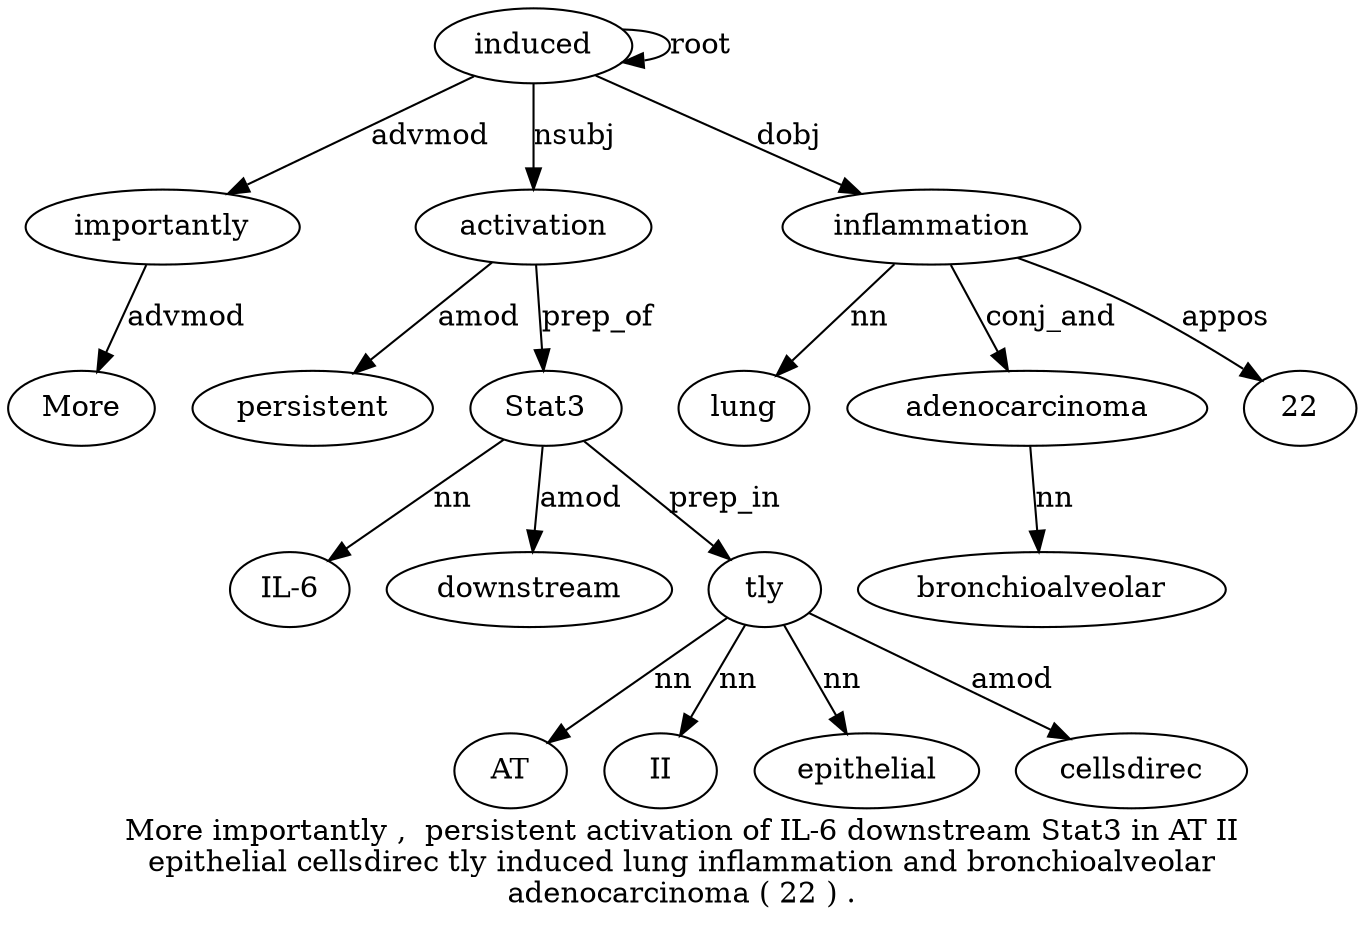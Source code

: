 digraph "More importantly ,  persistent activation of IL-6 downstream Stat3 in AT II epithelial cellsdirec tly induced lung inflammation and bronchioalveolar adenocarcinoma ( 22 ) ." {
label="More importantly ,  persistent activation of IL-6 downstream Stat3 in AT II
epithelial cellsdirec tly induced lung inflammation and bronchioalveolar
adenocarcinoma ( 22 ) .";
importantly2 [style=filled, fillcolor=white, label=importantly];
More1 [style=filled, fillcolor=white, label=More];
importantly2 -> More1  [label=advmod];
induced16 [style=filled, fillcolor=white, label=induced];
induced16 -> importantly2  [label=advmod];
activation5 [style=filled, fillcolor=white, label=activation];
persistent4 [style=filled, fillcolor=white, label=persistent];
activation5 -> persistent4  [label=amod];
induced16 -> activation5  [label=nsubj];
Stat39 [style=filled, fillcolor=white, label=Stat3];
"IL-67" [style=filled, fillcolor=white, label="IL-6"];
Stat39 -> "IL-67"  [label=nn];
downstream8 [style=filled, fillcolor=white, label=downstream];
Stat39 -> downstream8  [label=amod];
activation5 -> Stat39  [label=prep_of];
tly15 [style=filled, fillcolor=white, label=tly];
AT11 [style=filled, fillcolor=white, label=AT];
tly15 -> AT11  [label=nn];
II12 [style=filled, fillcolor=white, label=II];
tly15 -> II12  [label=nn];
epithelial13 [style=filled, fillcolor=white, label=epithelial];
tly15 -> epithelial13  [label=nn];
cellsdirec14 [style=filled, fillcolor=white, label=cellsdirec];
tly15 -> cellsdirec14  [label=amod];
Stat39 -> tly15  [label=prep_in];
induced16 -> induced16  [label=root];
inflammation18 [style=filled, fillcolor=white, label=inflammation];
lung17 [style=filled, fillcolor=white, label=lung];
inflammation18 -> lung17  [label=nn];
induced16 -> inflammation18  [label=dobj];
adenocarcinoma21 [style=filled, fillcolor=white, label=adenocarcinoma];
bronchioalveolar20 [style=filled, fillcolor=white, label=bronchioalveolar];
adenocarcinoma21 -> bronchioalveolar20  [label=nn];
inflammation18 -> adenocarcinoma21  [label=conj_and];
2223 [style=filled, fillcolor=white, label=22];
inflammation18 -> 2223  [label=appos];
}
